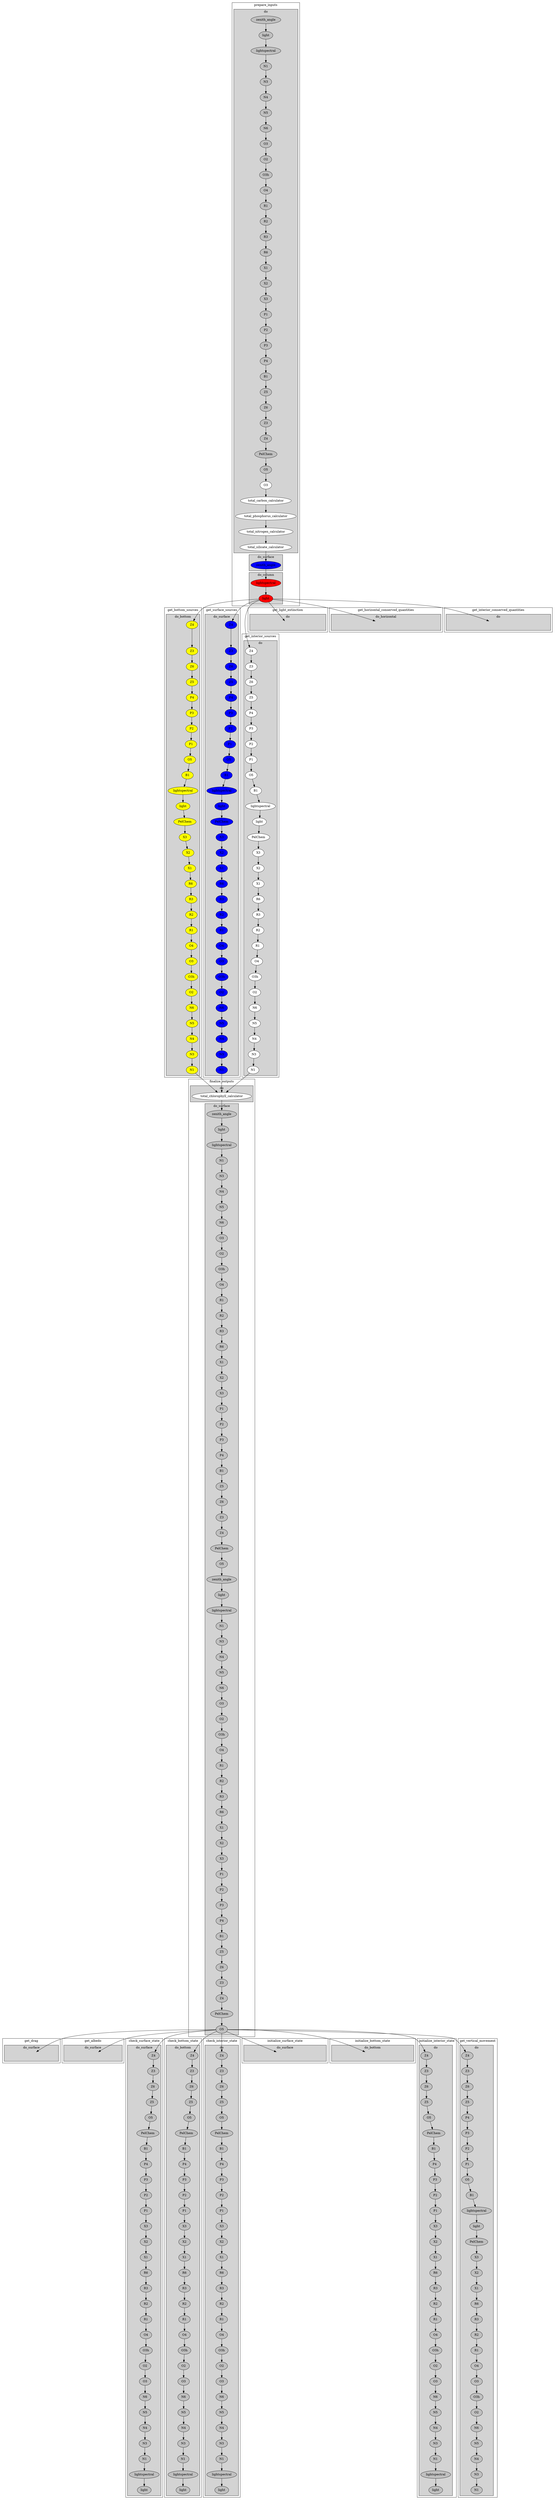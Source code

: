 digraph {
  subgraph "clusterprepare_inputs" {
    label="prepare_inputs";
  subgraph "clusterprepare_inputs:1" {
    label="do";style=filled;
    node [color=black,style=filled];
    "/zenith_angle:get_light_extinction" [label="zenith_angle",fillcolor=grey];
    "/light:get_light_extinction" [label="light",fillcolor=grey];
    "/lightspectral:get_light_extinction" [label="lightspectral",fillcolor=grey];
    "/N1:get_light_extinction" [label="N1",fillcolor=grey];
    "/N3:get_light_extinction" [label="N3",fillcolor=grey];
    "/N4:get_light_extinction" [label="N4",fillcolor=grey];
    "/N5:get_light_extinction" [label="N5",fillcolor=grey];
    "/N6:get_light_extinction" [label="N6",fillcolor=grey];
    "/O3:get_light_extinction" [label="O3",fillcolor=grey];
    "/O2:get_light_extinction" [label="O2",fillcolor=grey];
    "/O3h:get_light_extinction" [label="O3h",fillcolor=grey];
    "/O4:get_light_extinction" [label="O4",fillcolor=grey];
    "/R1:get_light_extinction" [label="R1",fillcolor=grey];
    "/R2:get_light_extinction" [label="R2",fillcolor=grey];
    "/R3:get_light_extinction" [label="R3",fillcolor=grey];
    "/R6:get_light_extinction" [label="R6",fillcolor=grey];
    "/X1:get_light_extinction" [label="X1",fillcolor=grey];
    "/X2:get_light_extinction" [label="X2",fillcolor=grey];
    "/X3:get_light_extinction" [label="X3",fillcolor=grey];
    "/P1:get_light_extinction" [label="P1",fillcolor=grey];
    "/P2:get_light_extinction" [label="P2",fillcolor=grey];
    "/P3:get_light_extinction" [label="P3",fillcolor=grey];
    "/P4:get_light_extinction" [label="P4",fillcolor=grey];
    "/B1:get_light_extinction" [label="B1",fillcolor=grey];
    "/Z5:get_light_extinction" [label="Z5",fillcolor=grey];
    "/Z6:get_light_extinction" [label="Z6",fillcolor=grey];
    "/Z3:get_light_extinction" [label="Z3",fillcolor=grey];
    "/Z4:get_light_extinction" [label="Z4",fillcolor=grey];
    "/PelChem:get_light_extinction" [label="PelChem",fillcolor=grey];
    "/O5:get_light_extinction" [label="O5",fillcolor=grey];
    "/O3:do" [label="O3",fillcolor=white];
    "/total_carbon_calculator:do" [label="total_carbon_calculator",fillcolor=white];
    "/total_phosphorus_calculator:do" [label="total_phosphorus_calculator",fillcolor=white];
    "/total_nitrogen_calculator:do" [label="total_nitrogen_calculator",fillcolor=white];
    "/total_silicate_calculator:do" [label="total_silicate_calculator",fillcolor=white];
    "/zenith_angle:get_light_extinction" -> "/light:get_light_extinction";
    "/light:get_light_extinction" -> "/lightspectral:get_light_extinction";
    "/lightspectral:get_light_extinction" -> "/N1:get_light_extinction";
    "/N1:get_light_extinction" -> "/N3:get_light_extinction";
    "/N3:get_light_extinction" -> "/N4:get_light_extinction";
    "/N4:get_light_extinction" -> "/N5:get_light_extinction";
    "/N5:get_light_extinction" -> "/N6:get_light_extinction";
    "/N6:get_light_extinction" -> "/O3:get_light_extinction";
    "/O3:get_light_extinction" -> "/O2:get_light_extinction";
    "/O2:get_light_extinction" -> "/O3h:get_light_extinction";
    "/O3h:get_light_extinction" -> "/O4:get_light_extinction";
    "/O4:get_light_extinction" -> "/R1:get_light_extinction";
    "/R1:get_light_extinction" -> "/R2:get_light_extinction";
    "/R2:get_light_extinction" -> "/R3:get_light_extinction";
    "/R3:get_light_extinction" -> "/R6:get_light_extinction";
    "/R6:get_light_extinction" -> "/X1:get_light_extinction";
    "/X1:get_light_extinction" -> "/X2:get_light_extinction";
    "/X2:get_light_extinction" -> "/X3:get_light_extinction";
    "/X3:get_light_extinction" -> "/P1:get_light_extinction";
    "/P1:get_light_extinction" -> "/P2:get_light_extinction";
    "/P2:get_light_extinction" -> "/P3:get_light_extinction";
    "/P3:get_light_extinction" -> "/P4:get_light_extinction";
    "/P4:get_light_extinction" -> "/B1:get_light_extinction";
    "/B1:get_light_extinction" -> "/Z5:get_light_extinction";
    "/Z5:get_light_extinction" -> "/Z6:get_light_extinction";
    "/Z6:get_light_extinction" -> "/Z3:get_light_extinction";
    "/Z3:get_light_extinction" -> "/Z4:get_light_extinction";
    "/Z4:get_light_extinction" -> "/PelChem:get_light_extinction";
    "/PelChem:get_light_extinction" -> "/O5:get_light_extinction";
    "/O5:get_light_extinction" -> "/O3:do";
    "/O3:do" -> "/total_carbon_calculator:do";
    "/total_carbon_calculator:do" -> "/total_phosphorus_calculator:do";
    "/total_phosphorus_calculator:do" -> "/total_nitrogen_calculator:do";
    "/total_nitrogen_calculator:do" -> "/total_silicate_calculator:do";
  }
  subgraph "clusterprepare_inputs:2" {
    label="do_surface";style=filled;
    node [color=black,style=filled];
    "/zenith_angle:do_surface" [label="zenith_angle",fillcolor=blue];
  }
    "/total_silicate_calculator:do" -> "/zenith_angle:do_surface";
  subgraph "clusterprepare_inputs:3" {
    label="do_column";style=filled;
    node [color=black,style=filled];
    "/lightspectral:do_column" [label="lightspectral",fillcolor=red];
    "/light:do_column" [label="light",fillcolor=red];
    "/lightspectral:do_column" -> "/light:do_column";
  }
    "/zenith_angle:do_surface" -> "/lightspectral:do_column";
  }
  subgraph "clusterget_bottom_sources" {
    label="get_bottom_sources";
  subgraph "clusterget_bottom_sources:1" {
    label="do_bottom";style=filled;
    node [color=black,style=filled];
    "/Z4:do_bottom" [label="Z4",fillcolor=yellow];
    "/Z3:do_bottom" [label="Z3",fillcolor=yellow];
    "/Z6:do_bottom" [label="Z6",fillcolor=yellow];
    "/Z5:do_bottom" [label="Z5",fillcolor=yellow];
    "/P4:do_bottom" [label="P4",fillcolor=yellow];
    "/P3:do_bottom" [label="P3",fillcolor=yellow];
    "/P2:do_bottom" [label="P2",fillcolor=yellow];
    "/P1:do_bottom" [label="P1",fillcolor=yellow];
    "/O5:do_bottom" [label="O5",fillcolor=yellow];
    "/B1:do_bottom" [label="B1",fillcolor=yellow];
    "/lightspectral:do_bottom" [label="lightspectral",fillcolor=yellow];
    "/light:do_bottom" [label="light",fillcolor=yellow];
    "/PelChem:do_bottom" [label="PelChem",fillcolor=yellow];
    "/X3:do_bottom" [label="X3",fillcolor=yellow];
    "/X2:do_bottom" [label="X2",fillcolor=yellow];
    "/X1:do_bottom" [label="X1",fillcolor=yellow];
    "/R6:do_bottom" [label="R6",fillcolor=yellow];
    "/R3:do_bottom" [label="R3",fillcolor=yellow];
    "/R2:do_bottom" [label="R2",fillcolor=yellow];
    "/R1:do_bottom" [label="R1",fillcolor=yellow];
    "/O4:do_bottom" [label="O4",fillcolor=yellow];
    "/O3:do_bottom" [label="O3",fillcolor=yellow];
    "/O3h:do_bottom" [label="O3h",fillcolor=yellow];
    "/O2:do_bottom" [label="O2",fillcolor=yellow];
    "/N6:do_bottom" [label="N6",fillcolor=yellow];
    "/N5:do_bottom" [label="N5",fillcolor=yellow];
    "/N4:do_bottom" [label="N4",fillcolor=yellow];
    "/N3:do_bottom" [label="N3",fillcolor=yellow];
    "/N1:do_bottom" [label="N1",fillcolor=yellow];
    "/Z4:do_bottom" -> "/Z3:do_bottom";
    "/Z3:do_bottom" -> "/Z6:do_bottom";
    "/Z6:do_bottom" -> "/Z5:do_bottom";
    "/Z5:do_bottom" -> "/P4:do_bottom";
    "/P4:do_bottom" -> "/P3:do_bottom";
    "/P3:do_bottom" -> "/P2:do_bottom";
    "/P2:do_bottom" -> "/P1:do_bottom";
    "/P1:do_bottom" -> "/O5:do_bottom";
    "/O5:do_bottom" -> "/B1:do_bottom";
    "/B1:do_bottom" -> "/lightspectral:do_bottom";
    "/lightspectral:do_bottom" -> "/light:do_bottom";
    "/light:do_bottom" -> "/PelChem:do_bottom";
    "/PelChem:do_bottom" -> "/X3:do_bottom";
    "/X3:do_bottom" -> "/X2:do_bottom";
    "/X2:do_bottom" -> "/X1:do_bottom";
    "/X1:do_bottom" -> "/R6:do_bottom";
    "/R6:do_bottom" -> "/R3:do_bottom";
    "/R3:do_bottom" -> "/R2:do_bottom";
    "/R2:do_bottom" -> "/R1:do_bottom";
    "/R1:do_bottom" -> "/O4:do_bottom";
    "/O4:do_bottom" -> "/O3:do_bottom";
    "/O3:do_bottom" -> "/O3h:do_bottom";
    "/O3h:do_bottom" -> "/O2:do_bottom";
    "/O2:do_bottom" -> "/N6:do_bottom";
    "/N6:do_bottom" -> "/N5:do_bottom";
    "/N5:do_bottom" -> "/N4:do_bottom";
    "/N4:do_bottom" -> "/N3:do_bottom";
    "/N3:do_bottom" -> "/N1:do_bottom";
  }
  }
    "/light:do_column" -> "/Z4:do_bottom";
  subgraph "clusterget_surface_sources" {
    label="get_surface_sources";
  subgraph "clusterget_surface_sources:1" {
    label="do_surface";style=filled;
    node [color=black,style=filled];
    "/Z4:do_surface" [label="Z4",fillcolor=blue];
    "/Z3:do_surface" [label="Z3",fillcolor=blue];
    "/Z6:do_surface" [label="Z6",fillcolor=blue];
    "/Z5:do_surface" [label="Z5",fillcolor=blue];
    "/P4:do_surface" [label="P4",fillcolor=blue];
    "/P3:do_surface" [label="P3",fillcolor=blue];
    "/P2:do_surface" [label="P2",fillcolor=blue];
    "/P1:do_surface" [label="P1",fillcolor=blue];
    "/O5:do_surface" [label="O5",fillcolor=blue];
    "/B1:do_surface" [label="B1",fillcolor=blue];
    "/lightspectral:do_surface" [label="lightspectral",fillcolor=blue];
    "/light:do_surface" [label="light",fillcolor=blue];
    "/PelChem:do_surface" [label="PelChem",fillcolor=blue];
    "/X3:do_surface" [label="X3",fillcolor=blue];
    "/X2:do_surface" [label="X2",fillcolor=blue];
    "/X1:do_surface" [label="X1",fillcolor=blue];
    "/R6:do_surface" [label="R6",fillcolor=blue];
    "/R3:do_surface" [label="R3",fillcolor=blue];
    "/R2:do_surface" [label="R2",fillcolor=blue];
    "/R1:do_surface" [label="R1",fillcolor=blue];
    "/O4:do_surface" [label="O4",fillcolor=blue];
    "/O3:do_surface" [label="O3",fillcolor=blue];
    "/O3h:do_surface" [label="O3h",fillcolor=blue];
    "/O2:do_surface" [label="O2",fillcolor=blue];
    "/N6:do_surface" [label="N6",fillcolor=blue];
    "/N5:do_surface" [label="N5",fillcolor=blue];
    "/N4:do_surface" [label="N4",fillcolor=blue];
    "/N3:do_surface" [label="N3",fillcolor=blue];
    "/N1:do_surface" [label="N1",fillcolor=blue];
    "/Z4:do_surface" -> "/Z3:do_surface";
    "/Z3:do_surface" -> "/Z6:do_surface";
    "/Z6:do_surface" -> "/Z5:do_surface";
    "/Z5:do_surface" -> "/P4:do_surface";
    "/P4:do_surface" -> "/P3:do_surface";
    "/P3:do_surface" -> "/P2:do_surface";
    "/P2:do_surface" -> "/P1:do_surface";
    "/P1:do_surface" -> "/O5:do_surface";
    "/O5:do_surface" -> "/B1:do_surface";
    "/B1:do_surface" -> "/lightspectral:do_surface";
    "/lightspectral:do_surface" -> "/light:do_surface";
    "/light:do_surface" -> "/PelChem:do_surface";
    "/PelChem:do_surface" -> "/X3:do_surface";
    "/X3:do_surface" -> "/X2:do_surface";
    "/X2:do_surface" -> "/X1:do_surface";
    "/X1:do_surface" -> "/R6:do_surface";
    "/R6:do_surface" -> "/R3:do_surface";
    "/R3:do_surface" -> "/R2:do_surface";
    "/R2:do_surface" -> "/R1:do_surface";
    "/R1:do_surface" -> "/O4:do_surface";
    "/O4:do_surface" -> "/O3:do_surface";
    "/O3:do_surface" -> "/O3h:do_surface";
    "/O3h:do_surface" -> "/O2:do_surface";
    "/O2:do_surface" -> "/N6:do_surface";
    "/N6:do_surface" -> "/N5:do_surface";
    "/N5:do_surface" -> "/N4:do_surface";
    "/N4:do_surface" -> "/N3:do_surface";
    "/N3:do_surface" -> "/N1:do_surface";
  }
  }
    "/light:do_column" -> "/Z4:do_surface";
  subgraph "clusterget_interior_sources" {
    label="get_interior_sources";
  subgraph "clusterget_interior_sources:1" {
    label="do";style=filled;
    node [color=black,style=filled];
    "/Z4:do" [label="Z4",fillcolor=white];
    "/Z3:do" [label="Z3",fillcolor=white];
    "/Z6:do" [label="Z6",fillcolor=white];
    "/Z5:do" [label="Z5",fillcolor=white];
    "/P4:do" [label="P4",fillcolor=white];
    "/P3:do" [label="P3",fillcolor=white];
    "/P2:do" [label="P2",fillcolor=white];
    "/P1:do" [label="P1",fillcolor=white];
    "/O5:do" [label="O5",fillcolor=white];
    "/B1:do" [label="B1",fillcolor=white];
    "/lightspectral:do" [label="lightspectral",fillcolor=white];
    "/light:do" [label="light",fillcolor=white];
    "/PelChem:do" [label="PelChem",fillcolor=white];
    "/X3:do" [label="X3",fillcolor=white];
    "/X2:do" [label="X2",fillcolor=white];
    "/X1:do" [label="X1",fillcolor=white];
    "/R6:do" [label="R6",fillcolor=white];
    "/R3:do" [label="R3",fillcolor=white];
    "/R2:do" [label="R2",fillcolor=white];
    "/R1:do" [label="R1",fillcolor=white];
    "/O4:do" [label="O4",fillcolor=white];
    "/O3h:do" [label="O3h",fillcolor=white];
    "/O2:do" [label="O2",fillcolor=white];
    "/N6:do" [label="N6",fillcolor=white];
    "/N5:do" [label="N5",fillcolor=white];
    "/N4:do" [label="N4",fillcolor=white];
    "/N3:do" [label="N3",fillcolor=white];
    "/N1:do" [label="N1",fillcolor=white];
    "/Z4:do" -> "/Z3:do";
    "/Z3:do" -> "/Z6:do";
    "/Z6:do" -> "/Z5:do";
    "/Z5:do" -> "/P4:do";
    "/P4:do" -> "/P3:do";
    "/P3:do" -> "/P2:do";
    "/P2:do" -> "/P1:do";
    "/P1:do" -> "/O5:do";
    "/O5:do" -> "/B1:do";
    "/B1:do" -> "/lightspectral:do";
    "/lightspectral:do" -> "/light:do";
    "/light:do" -> "/PelChem:do";
    "/PelChem:do" -> "/X3:do";
    "/X3:do" -> "/X2:do";
    "/X2:do" -> "/X1:do";
    "/X1:do" -> "/R6:do";
    "/R6:do" -> "/R3:do";
    "/R3:do" -> "/R2:do";
    "/R2:do" -> "/R1:do";
    "/R1:do" -> "/O4:do";
    "/O4:do" -> "/O3h:do";
    "/O3h:do" -> "/O2:do";
    "/O2:do" -> "/N6:do";
    "/N6:do" -> "/N5:do";
    "/N5:do" -> "/N4:do";
    "/N4:do" -> "/N3:do";
    "/N3:do" -> "/N1:do";
  }
  }
    "/light:do_column" -> "/Z4:do";
  subgraph "clusterfinalize_outputs" {
    label="finalize_outputs";
  subgraph "clusterfinalize_outputs:1" {
    label="do";style=filled;
    node [color=black,style=filled];
    "/total_chlorophyll_calculator:do" [label="total_chlorophyll_calculator",fillcolor=white];
  }
  subgraph "clusterfinalize_outputs:2" {
    label="do_surface";style=filled;
    node [color=black,style=filled];
    "/zenith_angle:get_drag" [label="zenith_angle",fillcolor=grey];
    "/light:get_drag" [label="light",fillcolor=grey];
    "/lightspectral:get_drag" [label="lightspectral",fillcolor=grey];
    "/N1:get_drag" [label="N1",fillcolor=grey];
    "/N3:get_drag" [label="N3",fillcolor=grey];
    "/N4:get_drag" [label="N4",fillcolor=grey];
    "/N5:get_drag" [label="N5",fillcolor=grey];
    "/N6:get_drag" [label="N6",fillcolor=grey];
    "/O3:get_drag" [label="O3",fillcolor=grey];
    "/O2:get_drag" [label="O2",fillcolor=grey];
    "/O3h:get_drag" [label="O3h",fillcolor=grey];
    "/O4:get_drag" [label="O4",fillcolor=grey];
    "/R1:get_drag" [label="R1",fillcolor=grey];
    "/R2:get_drag" [label="R2",fillcolor=grey];
    "/R3:get_drag" [label="R3",fillcolor=grey];
    "/R6:get_drag" [label="R6",fillcolor=grey];
    "/X1:get_drag" [label="X1",fillcolor=grey];
    "/X2:get_drag" [label="X2",fillcolor=grey];
    "/X3:get_drag" [label="X3",fillcolor=grey];
    "/P1:get_drag" [label="P1",fillcolor=grey];
    "/P2:get_drag" [label="P2",fillcolor=grey];
    "/P3:get_drag" [label="P3",fillcolor=grey];
    "/P4:get_drag" [label="P4",fillcolor=grey];
    "/B1:get_drag" [label="B1",fillcolor=grey];
    "/Z5:get_drag" [label="Z5",fillcolor=grey];
    "/Z6:get_drag" [label="Z6",fillcolor=grey];
    "/Z3:get_drag" [label="Z3",fillcolor=grey];
    "/Z4:get_drag" [label="Z4",fillcolor=grey];
    "/PelChem:get_drag" [label="PelChem",fillcolor=grey];
    "/O5:get_drag" [label="O5",fillcolor=grey];
    "/zenith_angle:get_albedo" [label="zenith_angle",fillcolor=grey];
    "/light:get_albedo" [label="light",fillcolor=grey];
    "/lightspectral:get_albedo" [label="lightspectral",fillcolor=grey];
    "/N1:get_albedo" [label="N1",fillcolor=grey];
    "/N3:get_albedo" [label="N3",fillcolor=grey];
    "/N4:get_albedo" [label="N4",fillcolor=grey];
    "/N5:get_albedo" [label="N5",fillcolor=grey];
    "/N6:get_albedo" [label="N6",fillcolor=grey];
    "/O3:get_albedo" [label="O3",fillcolor=grey];
    "/O2:get_albedo" [label="O2",fillcolor=grey];
    "/O3h:get_albedo" [label="O3h",fillcolor=grey];
    "/O4:get_albedo" [label="O4",fillcolor=grey];
    "/R1:get_albedo" [label="R1",fillcolor=grey];
    "/R2:get_albedo" [label="R2",fillcolor=grey];
    "/R3:get_albedo" [label="R3",fillcolor=grey];
    "/R6:get_albedo" [label="R6",fillcolor=grey];
    "/X1:get_albedo" [label="X1",fillcolor=grey];
    "/X2:get_albedo" [label="X2",fillcolor=grey];
    "/X3:get_albedo" [label="X3",fillcolor=grey];
    "/P1:get_albedo" [label="P1",fillcolor=grey];
    "/P2:get_albedo" [label="P2",fillcolor=grey];
    "/P3:get_albedo" [label="P3",fillcolor=grey];
    "/P4:get_albedo" [label="P4",fillcolor=grey];
    "/B1:get_albedo" [label="B1",fillcolor=grey];
    "/Z5:get_albedo" [label="Z5",fillcolor=grey];
    "/Z6:get_albedo" [label="Z6",fillcolor=grey];
    "/Z3:get_albedo" [label="Z3",fillcolor=grey];
    "/Z4:get_albedo" [label="Z4",fillcolor=grey];
    "/PelChem:get_albedo" [label="PelChem",fillcolor=grey];
    "/O5:get_albedo" [label="O5",fillcolor=grey];
    "/zenith_angle:get_drag" -> "/light:get_drag";
    "/light:get_drag" -> "/lightspectral:get_drag";
    "/lightspectral:get_drag" -> "/N1:get_drag";
    "/N1:get_drag" -> "/N3:get_drag";
    "/N3:get_drag" -> "/N4:get_drag";
    "/N4:get_drag" -> "/N5:get_drag";
    "/N5:get_drag" -> "/N6:get_drag";
    "/N6:get_drag" -> "/O3:get_drag";
    "/O3:get_drag" -> "/O2:get_drag";
    "/O2:get_drag" -> "/O3h:get_drag";
    "/O3h:get_drag" -> "/O4:get_drag";
    "/O4:get_drag" -> "/R1:get_drag";
    "/R1:get_drag" -> "/R2:get_drag";
    "/R2:get_drag" -> "/R3:get_drag";
    "/R3:get_drag" -> "/R6:get_drag";
    "/R6:get_drag" -> "/X1:get_drag";
    "/X1:get_drag" -> "/X2:get_drag";
    "/X2:get_drag" -> "/X3:get_drag";
    "/X3:get_drag" -> "/P1:get_drag";
    "/P1:get_drag" -> "/P2:get_drag";
    "/P2:get_drag" -> "/P3:get_drag";
    "/P3:get_drag" -> "/P4:get_drag";
    "/P4:get_drag" -> "/B1:get_drag";
    "/B1:get_drag" -> "/Z5:get_drag";
    "/Z5:get_drag" -> "/Z6:get_drag";
    "/Z6:get_drag" -> "/Z3:get_drag";
    "/Z3:get_drag" -> "/Z4:get_drag";
    "/Z4:get_drag" -> "/PelChem:get_drag";
    "/PelChem:get_drag" -> "/O5:get_drag";
    "/O5:get_drag" -> "/zenith_angle:get_albedo";
    "/zenith_angle:get_albedo" -> "/light:get_albedo";
    "/light:get_albedo" -> "/lightspectral:get_albedo";
    "/lightspectral:get_albedo" -> "/N1:get_albedo";
    "/N1:get_albedo" -> "/N3:get_albedo";
    "/N3:get_albedo" -> "/N4:get_albedo";
    "/N4:get_albedo" -> "/N5:get_albedo";
    "/N5:get_albedo" -> "/N6:get_albedo";
    "/N6:get_albedo" -> "/O3:get_albedo";
    "/O3:get_albedo" -> "/O2:get_albedo";
    "/O2:get_albedo" -> "/O3h:get_albedo";
    "/O3h:get_albedo" -> "/O4:get_albedo";
    "/O4:get_albedo" -> "/R1:get_albedo";
    "/R1:get_albedo" -> "/R2:get_albedo";
    "/R2:get_albedo" -> "/R3:get_albedo";
    "/R3:get_albedo" -> "/R6:get_albedo";
    "/R6:get_albedo" -> "/X1:get_albedo";
    "/X1:get_albedo" -> "/X2:get_albedo";
    "/X2:get_albedo" -> "/X3:get_albedo";
    "/X3:get_albedo" -> "/P1:get_albedo";
    "/P1:get_albedo" -> "/P2:get_albedo";
    "/P2:get_albedo" -> "/P3:get_albedo";
    "/P3:get_albedo" -> "/P4:get_albedo";
    "/P4:get_albedo" -> "/B1:get_albedo";
    "/B1:get_albedo" -> "/Z5:get_albedo";
    "/Z5:get_albedo" -> "/Z6:get_albedo";
    "/Z6:get_albedo" -> "/Z3:get_albedo";
    "/Z3:get_albedo" -> "/Z4:get_albedo";
    "/Z4:get_albedo" -> "/PelChem:get_albedo";
    "/PelChem:get_albedo" -> "/O5:get_albedo";
  }
    "/total_chlorophyll_calculator:do" -> "/zenith_angle:get_drag";
  }
    "/N1:do_bottom" -> "/total_chlorophyll_calculator:do";
    "/N1:do_surface" -> "/total_chlorophyll_calculator:do";
    "/N1:do" -> "/total_chlorophyll_calculator:do";
  subgraph "clusterget_drag" {
    label="get_drag";
  subgraph "clusterget_drag:1" {
    label="do_surface";style=filled;
    node [color=black,style=filled];
    "get_drag:1       :dummy" [style=invis];
  }
  }
    "/O5:get_albedo" -> "get_drag:1       :dummy";
  subgraph "clusterget_albedo" {
    label="get_albedo";
  subgraph "clusterget_albedo:1" {
    label="do_surface";style=filled;
    node [color=black,style=filled];
    "get_albedo:1       :dummy" [style=invis];
  }
  }
    "/O5:get_albedo" -> "get_albedo:1       :dummy";
  subgraph "clusterget_light_extinction" {
    label="get_light_extinction";
  subgraph "clusterget_light_extinction:1" {
    label="do";style=filled;
    node [color=black,style=filled];
    "get_light_extinction:1       :dummy" [style=invis];
  }
  }
    "/light:do_column" -> "get_light_extinction:1       :dummy";
  subgraph "clustercheck_surface_state" {
    label="check_surface_state";
  subgraph "clustercheck_surface_state:1" {
    label="do_surface";style=filled;
    node [color=black,style=filled];
    "/Z4:check_surface_state" [label="Z4",fillcolor=grey];
    "/Z3:check_surface_state" [label="Z3",fillcolor=grey];
    "/Z6:check_surface_state" [label="Z6",fillcolor=grey];
    "/Z5:check_surface_state" [label="Z5",fillcolor=grey];
    "/O5:check_surface_state" [label="O5",fillcolor=grey];
    "/PelChem:check_surface_state" [label="PelChem",fillcolor=grey];
    "/B1:check_surface_state" [label="B1",fillcolor=grey];
    "/P4:check_surface_state" [label="P4",fillcolor=grey];
    "/P3:check_surface_state" [label="P3",fillcolor=grey];
    "/P2:check_surface_state" [label="P2",fillcolor=grey];
    "/P1:check_surface_state" [label="P1",fillcolor=grey];
    "/X3:check_surface_state" [label="X3",fillcolor=grey];
    "/X2:check_surface_state" [label="X2",fillcolor=grey];
    "/X1:check_surface_state" [label="X1",fillcolor=grey];
    "/R6:check_surface_state" [label="R6",fillcolor=grey];
    "/R3:check_surface_state" [label="R3",fillcolor=grey];
    "/R2:check_surface_state" [label="R2",fillcolor=grey];
    "/R1:check_surface_state" [label="R1",fillcolor=grey];
    "/O4:check_surface_state" [label="O4",fillcolor=grey];
    "/O3h:check_surface_state" [label="O3h",fillcolor=grey];
    "/O2:check_surface_state" [label="O2",fillcolor=grey];
    "/O3:check_surface_state" [label="O3",fillcolor=grey];
    "/N6:check_surface_state" [label="N6",fillcolor=grey];
    "/N5:check_surface_state" [label="N5",fillcolor=grey];
    "/N4:check_surface_state" [label="N4",fillcolor=grey];
    "/N3:check_surface_state" [label="N3",fillcolor=grey];
    "/N1:check_surface_state" [label="N1",fillcolor=grey];
    "/lightspectral:check_surface_state" [label="lightspectral",fillcolor=grey];
    "/light:check_surface_state" [label="light",fillcolor=grey];
    "/Z4:check_surface_state" -> "/Z3:check_surface_state";
    "/Z3:check_surface_state" -> "/Z6:check_surface_state";
    "/Z6:check_surface_state" -> "/Z5:check_surface_state";
    "/Z5:check_surface_state" -> "/O5:check_surface_state";
    "/O5:check_surface_state" -> "/PelChem:check_surface_state";
    "/PelChem:check_surface_state" -> "/B1:check_surface_state";
    "/B1:check_surface_state" -> "/P4:check_surface_state";
    "/P4:check_surface_state" -> "/P3:check_surface_state";
    "/P3:check_surface_state" -> "/P2:check_surface_state";
    "/P2:check_surface_state" -> "/P1:check_surface_state";
    "/P1:check_surface_state" -> "/X3:check_surface_state";
    "/X3:check_surface_state" -> "/X2:check_surface_state";
    "/X2:check_surface_state" -> "/X1:check_surface_state";
    "/X1:check_surface_state" -> "/R6:check_surface_state";
    "/R6:check_surface_state" -> "/R3:check_surface_state";
    "/R3:check_surface_state" -> "/R2:check_surface_state";
    "/R2:check_surface_state" -> "/R1:check_surface_state";
    "/R1:check_surface_state" -> "/O4:check_surface_state";
    "/O4:check_surface_state" -> "/O3h:check_surface_state";
    "/O3h:check_surface_state" -> "/O2:check_surface_state";
    "/O2:check_surface_state" -> "/O3:check_surface_state";
    "/O3:check_surface_state" -> "/N6:check_surface_state";
    "/N6:check_surface_state" -> "/N5:check_surface_state";
    "/N5:check_surface_state" -> "/N4:check_surface_state";
    "/N4:check_surface_state" -> "/N3:check_surface_state";
    "/N3:check_surface_state" -> "/N1:check_surface_state";
    "/N1:check_surface_state" -> "/lightspectral:check_surface_state";
    "/lightspectral:check_surface_state" -> "/light:check_surface_state";
  }
  }
    "/O5:get_albedo" -> "/Z4:check_surface_state";
  subgraph "clustercheck_bottom_state" {
    label="check_bottom_state";
  subgraph "clustercheck_bottom_state:1" {
    label="do_bottom";style=filled;
    node [color=black,style=filled];
    "/Z4:check_bottom_state" [label="Z4",fillcolor=grey];
    "/Z3:check_bottom_state" [label="Z3",fillcolor=grey];
    "/Z6:check_bottom_state" [label="Z6",fillcolor=grey];
    "/Z5:check_bottom_state" [label="Z5",fillcolor=grey];
    "/O5:check_bottom_state" [label="O5",fillcolor=grey];
    "/PelChem:check_bottom_state" [label="PelChem",fillcolor=grey];
    "/B1:check_bottom_state" [label="B1",fillcolor=grey];
    "/P4:check_bottom_state" [label="P4",fillcolor=grey];
    "/P3:check_bottom_state" [label="P3",fillcolor=grey];
    "/P2:check_bottom_state" [label="P2",fillcolor=grey];
    "/P1:check_bottom_state" [label="P1",fillcolor=grey];
    "/X3:check_bottom_state" [label="X3",fillcolor=grey];
    "/X2:check_bottom_state" [label="X2",fillcolor=grey];
    "/X1:check_bottom_state" [label="X1",fillcolor=grey];
    "/R6:check_bottom_state" [label="R6",fillcolor=grey];
    "/R3:check_bottom_state" [label="R3",fillcolor=grey];
    "/R2:check_bottom_state" [label="R2",fillcolor=grey];
    "/R1:check_bottom_state" [label="R1",fillcolor=grey];
    "/O4:check_bottom_state" [label="O4",fillcolor=grey];
    "/O3h:check_bottom_state" [label="O3h",fillcolor=grey];
    "/O2:check_bottom_state" [label="O2",fillcolor=grey];
    "/O3:check_bottom_state" [label="O3",fillcolor=grey];
    "/N6:check_bottom_state" [label="N6",fillcolor=grey];
    "/N5:check_bottom_state" [label="N5",fillcolor=grey];
    "/N4:check_bottom_state" [label="N4",fillcolor=grey];
    "/N3:check_bottom_state" [label="N3",fillcolor=grey];
    "/N1:check_bottom_state" [label="N1",fillcolor=grey];
    "/lightspectral:check_bottom_state" [label="lightspectral",fillcolor=grey];
    "/light:check_bottom_state" [label="light",fillcolor=grey];
    "/Z4:check_bottom_state" -> "/Z3:check_bottom_state";
    "/Z3:check_bottom_state" -> "/Z6:check_bottom_state";
    "/Z6:check_bottom_state" -> "/Z5:check_bottom_state";
    "/Z5:check_bottom_state" -> "/O5:check_bottom_state";
    "/O5:check_bottom_state" -> "/PelChem:check_bottom_state";
    "/PelChem:check_bottom_state" -> "/B1:check_bottom_state";
    "/B1:check_bottom_state" -> "/P4:check_bottom_state";
    "/P4:check_bottom_state" -> "/P3:check_bottom_state";
    "/P3:check_bottom_state" -> "/P2:check_bottom_state";
    "/P2:check_bottom_state" -> "/P1:check_bottom_state";
    "/P1:check_bottom_state" -> "/X3:check_bottom_state";
    "/X3:check_bottom_state" -> "/X2:check_bottom_state";
    "/X2:check_bottom_state" -> "/X1:check_bottom_state";
    "/X1:check_bottom_state" -> "/R6:check_bottom_state";
    "/R6:check_bottom_state" -> "/R3:check_bottom_state";
    "/R3:check_bottom_state" -> "/R2:check_bottom_state";
    "/R2:check_bottom_state" -> "/R1:check_bottom_state";
    "/R1:check_bottom_state" -> "/O4:check_bottom_state";
    "/O4:check_bottom_state" -> "/O3h:check_bottom_state";
    "/O3h:check_bottom_state" -> "/O2:check_bottom_state";
    "/O2:check_bottom_state" -> "/O3:check_bottom_state";
    "/O3:check_bottom_state" -> "/N6:check_bottom_state";
    "/N6:check_bottom_state" -> "/N5:check_bottom_state";
    "/N5:check_bottom_state" -> "/N4:check_bottom_state";
    "/N4:check_bottom_state" -> "/N3:check_bottom_state";
    "/N3:check_bottom_state" -> "/N1:check_bottom_state";
    "/N1:check_bottom_state" -> "/lightspectral:check_bottom_state";
    "/lightspectral:check_bottom_state" -> "/light:check_bottom_state";
  }
  }
    "/O5:get_albedo" -> "/Z4:check_bottom_state";
  subgraph "clustercheck_interior_state" {
    label="check_interior_state";
  subgraph "clustercheck_interior_state:1" {
    label="do";style=filled;
    node [color=black,style=filled];
    "/Z4:check_state" [label="Z4",fillcolor=grey];
    "/Z3:check_state" [label="Z3",fillcolor=grey];
    "/Z6:check_state" [label="Z6",fillcolor=grey];
    "/Z5:check_state" [label="Z5",fillcolor=grey];
    "/O5:check_state" [label="O5",fillcolor=grey];
    "/PelChem:check_state" [label="PelChem",fillcolor=grey];
    "/B1:check_state" [label="B1",fillcolor=grey];
    "/P4:check_state" [label="P4",fillcolor=grey];
    "/P3:check_state" [label="P3",fillcolor=grey];
    "/P2:check_state" [label="P2",fillcolor=grey];
    "/P1:check_state" [label="P1",fillcolor=grey];
    "/X3:check_state" [label="X3",fillcolor=grey];
    "/X2:check_state" [label="X2",fillcolor=grey];
    "/X1:check_state" [label="X1",fillcolor=grey];
    "/R6:check_state" [label="R6",fillcolor=grey];
    "/R3:check_state" [label="R3",fillcolor=grey];
    "/R2:check_state" [label="R2",fillcolor=grey];
    "/R1:check_state" [label="R1",fillcolor=grey];
    "/O4:check_state" [label="O4",fillcolor=grey];
    "/O3h:check_state" [label="O3h",fillcolor=grey];
    "/O2:check_state" [label="O2",fillcolor=grey];
    "/O3:check_state" [label="O3",fillcolor=grey];
    "/N6:check_state" [label="N6",fillcolor=grey];
    "/N5:check_state" [label="N5",fillcolor=grey];
    "/N4:check_state" [label="N4",fillcolor=grey];
    "/N3:check_state" [label="N3",fillcolor=grey];
    "/N1:check_state" [label="N1",fillcolor=grey];
    "/lightspectral:check_state" [label="lightspectral",fillcolor=grey];
    "/light:check_state" [label="light",fillcolor=grey];
    "/Z4:check_state" -> "/Z3:check_state";
    "/Z3:check_state" -> "/Z6:check_state";
    "/Z6:check_state" -> "/Z5:check_state";
    "/Z5:check_state" -> "/O5:check_state";
    "/O5:check_state" -> "/PelChem:check_state";
    "/PelChem:check_state" -> "/B1:check_state";
    "/B1:check_state" -> "/P4:check_state";
    "/P4:check_state" -> "/P3:check_state";
    "/P3:check_state" -> "/P2:check_state";
    "/P2:check_state" -> "/P1:check_state";
    "/P1:check_state" -> "/X3:check_state";
    "/X3:check_state" -> "/X2:check_state";
    "/X2:check_state" -> "/X1:check_state";
    "/X1:check_state" -> "/R6:check_state";
    "/R6:check_state" -> "/R3:check_state";
    "/R3:check_state" -> "/R2:check_state";
    "/R2:check_state" -> "/R1:check_state";
    "/R1:check_state" -> "/O4:check_state";
    "/O4:check_state" -> "/O3h:check_state";
    "/O3h:check_state" -> "/O2:check_state";
    "/O2:check_state" -> "/O3:check_state";
    "/O3:check_state" -> "/N6:check_state";
    "/N6:check_state" -> "/N5:check_state";
    "/N5:check_state" -> "/N4:check_state";
    "/N4:check_state" -> "/N3:check_state";
    "/N3:check_state" -> "/N1:check_state";
    "/N1:check_state" -> "/lightspectral:check_state";
    "/lightspectral:check_state" -> "/light:check_state";
  }
  }
    "/O5:get_albedo" -> "/Z4:check_state";
  subgraph "clusterinitialize_surface_state" {
    label="initialize_surface_state";
  subgraph "clusterinitialize_surface_state:1" {
    label="do_surface";style=filled;
    node [color=black,style=filled];
    "initialize_surface_state:1       :dummy" [style=invis];
  }
  }
    "/O5:get_albedo" -> "initialize_surface_state:1       :dummy";
  subgraph "clusterinitialize_bottom_state" {
    label="initialize_bottom_state";
  subgraph "clusterinitialize_bottom_state:1" {
    label="do_bottom";style=filled;
    node [color=black,style=filled];
    "initialize_bottom_state:1       :dummy" [style=invis];
  }
  }
    "/O5:get_albedo" -> "initialize_bottom_state:1       :dummy";
  subgraph "clusterinitialize_interior_state" {
    label="initialize_interior_state";
  subgraph "clusterinitialize_interior_state:1" {
    label="do";style=filled;
    node [color=black,style=filled];
    "/Z4:initialize_state" [label="Z4",fillcolor=grey];
    "/Z3:initialize_state" [label="Z3",fillcolor=grey];
    "/Z6:initialize_state" [label="Z6",fillcolor=grey];
    "/Z5:initialize_state" [label="Z5",fillcolor=grey];
    "/O5:initialize_state" [label="O5",fillcolor=grey];
    "/PelChem:initialize_state" [label="PelChem",fillcolor=grey];
    "/B1:initialize_state" [label="B1",fillcolor=grey];
    "/P4:initialize_state" [label="P4",fillcolor=grey];
    "/P3:initialize_state" [label="P3",fillcolor=grey];
    "/P2:initialize_state" [label="P2",fillcolor=grey];
    "/P1:initialize_state" [label="P1",fillcolor=grey];
    "/X3:initialize_state" [label="X3",fillcolor=grey];
    "/X2:initialize_state" [label="X2",fillcolor=grey];
    "/X1:initialize_state" [label="X1",fillcolor=grey];
    "/R6:initialize_state" [label="R6",fillcolor=grey];
    "/R3:initialize_state" [label="R3",fillcolor=grey];
    "/R2:initialize_state" [label="R2",fillcolor=grey];
    "/R1:initialize_state" [label="R1",fillcolor=grey];
    "/O4:initialize_state" [label="O4",fillcolor=grey];
    "/O3h:initialize_state" [label="O3h",fillcolor=grey];
    "/O2:initialize_state" [label="O2",fillcolor=grey];
    "/O3:initialize_state" [label="O3",fillcolor=grey];
    "/N6:initialize_state" [label="N6",fillcolor=grey];
    "/N5:initialize_state" [label="N5",fillcolor=grey];
    "/N4:initialize_state" [label="N4",fillcolor=grey];
    "/N3:initialize_state" [label="N3",fillcolor=grey];
    "/N1:initialize_state" [label="N1",fillcolor=grey];
    "/lightspectral:initialize_state" [label="lightspectral",fillcolor=grey];
    "/light:initialize_state" [label="light",fillcolor=grey];
    "/Z4:initialize_state" -> "/Z3:initialize_state";
    "/Z3:initialize_state" -> "/Z6:initialize_state";
    "/Z6:initialize_state" -> "/Z5:initialize_state";
    "/Z5:initialize_state" -> "/O5:initialize_state";
    "/O5:initialize_state" -> "/PelChem:initialize_state";
    "/PelChem:initialize_state" -> "/B1:initialize_state";
    "/B1:initialize_state" -> "/P4:initialize_state";
    "/P4:initialize_state" -> "/P3:initialize_state";
    "/P3:initialize_state" -> "/P2:initialize_state";
    "/P2:initialize_state" -> "/P1:initialize_state";
    "/P1:initialize_state" -> "/X3:initialize_state";
    "/X3:initialize_state" -> "/X2:initialize_state";
    "/X2:initialize_state" -> "/X1:initialize_state";
    "/X1:initialize_state" -> "/R6:initialize_state";
    "/R6:initialize_state" -> "/R3:initialize_state";
    "/R3:initialize_state" -> "/R2:initialize_state";
    "/R2:initialize_state" -> "/R1:initialize_state";
    "/R1:initialize_state" -> "/O4:initialize_state";
    "/O4:initialize_state" -> "/O3h:initialize_state";
    "/O3h:initialize_state" -> "/O2:initialize_state";
    "/O2:initialize_state" -> "/O3:initialize_state";
    "/O3:initialize_state" -> "/N6:initialize_state";
    "/N6:initialize_state" -> "/N5:initialize_state";
    "/N5:initialize_state" -> "/N4:initialize_state";
    "/N4:initialize_state" -> "/N3:initialize_state";
    "/N3:initialize_state" -> "/N1:initialize_state";
    "/N1:initialize_state" -> "/lightspectral:initialize_state";
    "/lightspectral:initialize_state" -> "/light:initialize_state";
  }
  }
    "/O5:get_albedo" -> "/Z4:initialize_state";
  subgraph "clusterget_vertical_movement" {
    label="get_vertical_movement";
  subgraph "clusterget_vertical_movement:1" {
    label="do";style=filled;
    node [color=black,style=filled];
    "/Z4:get_vertical_movement" [label="Z4",fillcolor=grey];
    "/Z3:get_vertical_movement" [label="Z3",fillcolor=grey];
    "/Z6:get_vertical_movement" [label="Z6",fillcolor=grey];
    "/Z5:get_vertical_movement" [label="Z5",fillcolor=grey];
    "/P4:get_vertical_movement" [label="P4",fillcolor=grey];
    "/P3:get_vertical_movement" [label="P3",fillcolor=grey];
    "/P2:get_vertical_movement" [label="P2",fillcolor=grey];
    "/P1:get_vertical_movement" [label="P1",fillcolor=grey];
    "/O5:get_vertical_movement" [label="O5",fillcolor=grey];
    "/B1:get_vertical_movement" [label="B1",fillcolor=grey];
    "/lightspectral:get_vertical_movement" [label="lightspectral",fillcolor=grey];
    "/light:get_vertical_movement" [label="light",fillcolor=grey];
    "/PelChem:get_vertical_movement" [label="PelChem",fillcolor=grey];
    "/X3:get_vertical_movement" [label="X3",fillcolor=grey];
    "/X2:get_vertical_movement" [label="X2",fillcolor=grey];
    "/X1:get_vertical_movement" [label="X1",fillcolor=grey];
    "/R6:get_vertical_movement" [label="R6",fillcolor=grey];
    "/R3:get_vertical_movement" [label="R3",fillcolor=grey];
    "/R2:get_vertical_movement" [label="R2",fillcolor=grey];
    "/R1:get_vertical_movement" [label="R1",fillcolor=grey];
    "/O4:get_vertical_movement" [label="O4",fillcolor=grey];
    "/O3:get_vertical_movement" [label="O3",fillcolor=grey];
    "/O3h:get_vertical_movement" [label="O3h",fillcolor=grey];
    "/O2:get_vertical_movement" [label="O2",fillcolor=grey];
    "/N6:get_vertical_movement" [label="N6",fillcolor=grey];
    "/N5:get_vertical_movement" [label="N5",fillcolor=grey];
    "/N4:get_vertical_movement" [label="N4",fillcolor=grey];
    "/N3:get_vertical_movement" [label="N3",fillcolor=grey];
    "/N1:get_vertical_movement" [label="N1",fillcolor=grey];
    "/Z4:get_vertical_movement" -> "/Z3:get_vertical_movement";
    "/Z3:get_vertical_movement" -> "/Z6:get_vertical_movement";
    "/Z6:get_vertical_movement" -> "/Z5:get_vertical_movement";
    "/Z5:get_vertical_movement" -> "/P4:get_vertical_movement";
    "/P4:get_vertical_movement" -> "/P3:get_vertical_movement";
    "/P3:get_vertical_movement" -> "/P2:get_vertical_movement";
    "/P2:get_vertical_movement" -> "/P1:get_vertical_movement";
    "/P1:get_vertical_movement" -> "/O5:get_vertical_movement";
    "/O5:get_vertical_movement" -> "/B1:get_vertical_movement";
    "/B1:get_vertical_movement" -> "/lightspectral:get_vertical_movement";
    "/lightspectral:get_vertical_movement" -> "/light:get_vertical_movement";
    "/light:get_vertical_movement" -> "/PelChem:get_vertical_movement";
    "/PelChem:get_vertical_movement" -> "/X3:get_vertical_movement";
    "/X3:get_vertical_movement" -> "/X2:get_vertical_movement";
    "/X2:get_vertical_movement" -> "/X1:get_vertical_movement";
    "/X1:get_vertical_movement" -> "/R6:get_vertical_movement";
    "/R6:get_vertical_movement" -> "/R3:get_vertical_movement";
    "/R3:get_vertical_movement" -> "/R2:get_vertical_movement";
    "/R2:get_vertical_movement" -> "/R1:get_vertical_movement";
    "/R1:get_vertical_movement" -> "/O4:get_vertical_movement";
    "/O4:get_vertical_movement" -> "/O3:get_vertical_movement";
    "/O3:get_vertical_movement" -> "/O3h:get_vertical_movement";
    "/O3h:get_vertical_movement" -> "/O2:get_vertical_movement";
    "/O2:get_vertical_movement" -> "/N6:get_vertical_movement";
    "/N6:get_vertical_movement" -> "/N5:get_vertical_movement";
    "/N5:get_vertical_movement" -> "/N4:get_vertical_movement";
    "/N4:get_vertical_movement" -> "/N3:get_vertical_movement";
    "/N3:get_vertical_movement" -> "/N1:get_vertical_movement";
  }
  }
    "/O5:get_albedo" -> "/Z4:get_vertical_movement";
  subgraph "clusterget_horizontal_conserved_quantities" {
    label="get_horizontal_conserved_quantities";
  subgraph "clusterget_horizontal_conserved_quantities:1" {
    label="do_horizontal";style=filled;
    node [color=black,style=filled];
    "get_horizontal_conserved_quantities:1       :dummy" [style=invis];
  }
  }
    "/light:do_column" -> "get_horizontal_conserved_quantities:1       :dummy";
  subgraph "clusterget_interior_conserved_quantities" {
    label="get_interior_conserved_quantities";
  subgraph "clusterget_interior_conserved_quantities:1" {
    label="do";style=filled;
    node [color=black,style=filled];
    "get_interior_conserved_quantities:1       :dummy" [style=invis];
  }
  }
    "/light:do_column" -> "get_interior_conserved_quantities:1       :dummy";
}
